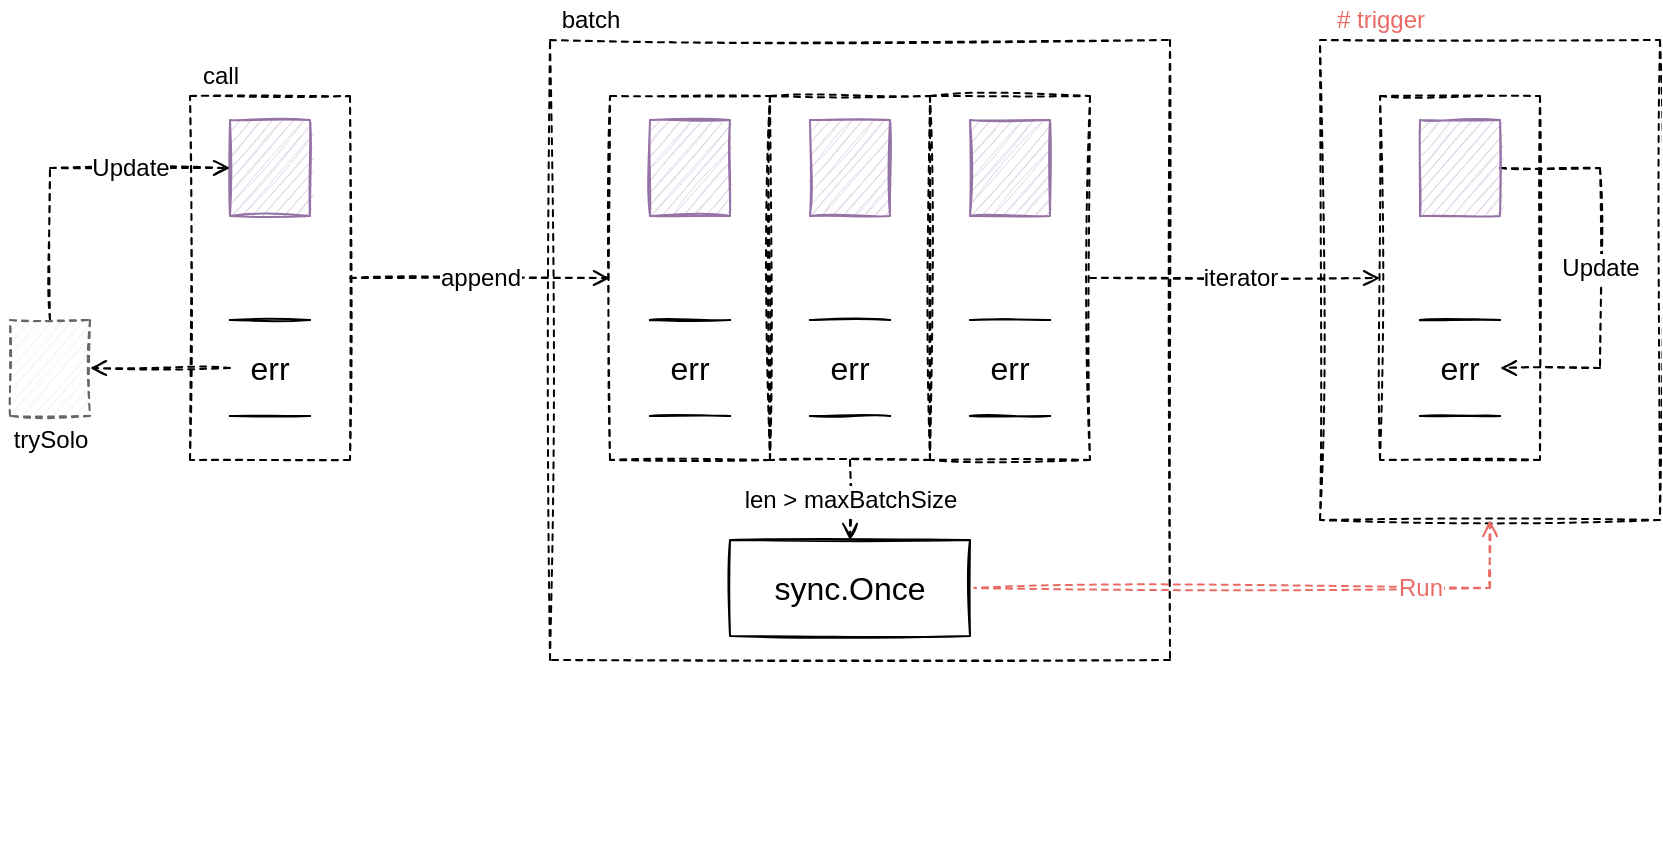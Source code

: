 <mxfile version="14.6.13" type="device" pages="3"><diagram id="qzHqct7zGFBrQy-h94_X" name="batch"><mxGraphModel dx="946" dy="725" grid="1" gridSize="10" guides="1" tooltips="1" connect="1" arrows="1" fold="1" page="1" pageScale="1" pageWidth="850" pageHeight="1100" math="0" shadow="0"><root><mxCell id="hrUETgRXPJqRbhnnfc48-0"/><mxCell id="hrUETgRXPJqRbhnnfc48-1" parent="hrUETgRXPJqRbhnnfc48-0"/><mxCell id="hrUETgRXPJqRbhnnfc48-31" value="" style="rounded=0;whiteSpace=wrap;html=1;sketch=1;fontSize=16;strokeWidth=1;fillColor=none;dashed=1;" vertex="1" parent="hrUETgRXPJqRbhnnfc48-1"><mxGeometry x="700" y="318" width="80" height="182" as="geometry"/></mxCell><mxCell id="hrUETgRXPJqRbhnnfc48-18" value="" style="rounded=0;whiteSpace=wrap;html=1;sketch=1;fontSize=16;strokeWidth=1;fillColor=none;dashed=1;" vertex="1" parent="hrUETgRXPJqRbhnnfc48-1"><mxGeometry x="105" y="318" width="80" height="182" as="geometry"/></mxCell><mxCell id="hrUETgRXPJqRbhnnfc48-13" value="" style="rounded=0;whiteSpace=wrap;html=1;dashed=1;sketch=1;fontSize=12;strokeWidth=1;fillColor=none;" vertex="1" parent="hrUETgRXPJqRbhnnfc48-1"><mxGeometry x="285" y="290" width="310" height="310" as="geometry"/></mxCell><mxCell id="hrUETgRXPJqRbhnnfc48-3" value="" style="rounded=0;whiteSpace=wrap;html=1;strokeWidth=1;sketch=1;fontSize=16;fillColor=#e1d5e7;strokeColor=#9673a6;" vertex="1" parent="hrUETgRXPJqRbhnnfc48-1"><mxGeometry x="335" y="330" width="40" height="48" as="geometry"/></mxCell><mxCell id="hrUETgRXPJqRbhnnfc48-4" value="err" style="shape=partialRectangle;whiteSpace=wrap;html=1;left=0;right=0;fillColor=none;sketch=1;fontSize=16;strokeWidth=1;" vertex="1" parent="hrUETgRXPJqRbhnnfc48-1"><mxGeometry x="335" y="430" width="40" height="48" as="geometry"/></mxCell><mxCell id="hrUETgRXPJqRbhnnfc48-5" value="" style="rounded=0;whiteSpace=wrap;html=1;sketch=1;fontSize=16;strokeWidth=1;fillColor=none;dashed=1;" vertex="1" parent="hrUETgRXPJqRbhnnfc48-1"><mxGeometry x="315" y="318" width="80" height="182" as="geometry"/></mxCell><mxCell id="hrUETgRXPJqRbhnnfc48-6" value="" style="rounded=0;whiteSpace=wrap;html=1;strokeWidth=1;sketch=1;fontSize=16;fillColor=#e1d5e7;strokeColor=#9673a6;" vertex="1" parent="hrUETgRXPJqRbhnnfc48-1"><mxGeometry x="415" y="330" width="40" height="48" as="geometry"/></mxCell><mxCell id="hrUETgRXPJqRbhnnfc48-7" value="err" style="shape=partialRectangle;whiteSpace=wrap;html=1;left=0;right=0;fillColor=none;sketch=1;fontSize=16;strokeWidth=1;" vertex="1" parent="hrUETgRXPJqRbhnnfc48-1"><mxGeometry x="415" y="430" width="40" height="48" as="geometry"/></mxCell><mxCell id="hrUETgRXPJqRbhnnfc48-36" value="len &amp;gt; maxBatchSize" style="edgeStyle=orthogonalEdgeStyle;rounded=0;sketch=1;orthogonalLoop=1;jettySize=auto;html=1;exitX=0.5;exitY=1;exitDx=0;exitDy=0;entryX=0.5;entryY=0;entryDx=0;entryDy=0;dashed=1;fontSize=12;fontColor=#000000;endArrow=open;endFill=0;strokeColor=#000000;" edge="1" parent="hrUETgRXPJqRbhnnfc48-1" source="hrUETgRXPJqRbhnnfc48-8" target="hrUETgRXPJqRbhnnfc48-33"><mxGeometry relative="1" as="geometry"/></mxCell><mxCell id="hrUETgRXPJqRbhnnfc48-8" value="" style="rounded=0;whiteSpace=wrap;html=1;sketch=1;fontSize=16;strokeWidth=1;fillColor=none;dashed=1;" vertex="1" parent="hrUETgRXPJqRbhnnfc48-1"><mxGeometry x="395" y="318" width="80" height="182" as="geometry"/></mxCell><mxCell id="hrUETgRXPJqRbhnnfc48-9" value="" style="rounded=0;whiteSpace=wrap;html=1;strokeWidth=1;sketch=1;fontSize=16;fillColor=#e1d5e7;strokeColor=#9673a6;" vertex="1" parent="hrUETgRXPJqRbhnnfc48-1"><mxGeometry x="495" y="330" width="40" height="48" as="geometry"/></mxCell><mxCell id="hrUETgRXPJqRbhnnfc48-10" value="err" style="shape=partialRectangle;whiteSpace=wrap;html=1;left=0;right=0;fillColor=none;sketch=1;fontSize=16;strokeWidth=1;" vertex="1" parent="hrUETgRXPJqRbhnnfc48-1"><mxGeometry x="495" y="430" width="40" height="48" as="geometry"/></mxCell><mxCell id="hrUETgRXPJqRbhnnfc48-32" value="iterator" style="edgeStyle=orthogonalEdgeStyle;rounded=0;sketch=1;orthogonalLoop=1;jettySize=auto;html=1;exitX=1;exitY=0.5;exitDx=0;exitDy=0;entryX=0;entryY=0.5;entryDx=0;entryDy=0;dashed=1;fontSize=12;endArrow=open;endFill=0;" edge="1" parent="hrUETgRXPJqRbhnnfc48-1" source="hrUETgRXPJqRbhnnfc48-11" target="hrUETgRXPJqRbhnnfc48-31"><mxGeometry x="0.035" relative="1" as="geometry"><mxPoint as="offset"/></mxGeometry></mxCell><mxCell id="hrUETgRXPJqRbhnnfc48-11" value="" style="rounded=0;whiteSpace=wrap;html=1;sketch=1;fontSize=16;strokeWidth=1;fillColor=none;dashed=1;" vertex="1" parent="hrUETgRXPJqRbhnnfc48-1"><mxGeometry x="475" y="318" width="80" height="182" as="geometry"/></mxCell><mxCell id="hrUETgRXPJqRbhnnfc48-15" value="batch" style="text;html=1;align=center;verticalAlign=middle;resizable=0;points=[];autosize=1;strokeColor=none;fontSize=12;" vertex="1" parent="hrUETgRXPJqRbhnnfc48-1"><mxGeometry x="285" y="270" width="40" height="20" as="geometry"/></mxCell><mxCell id="hrUETgRXPJqRbhnnfc48-16" value="" style="rounded=0;whiteSpace=wrap;html=1;strokeWidth=1;sketch=1;fontSize=16;fillColor=#e1d5e7;strokeColor=#9673a6;" vertex="1" parent="hrUETgRXPJqRbhnnfc48-1"><mxGeometry x="125" y="330" width="40" height="48" as="geometry"/></mxCell><mxCell id="hrUETgRXPJqRbhnnfc48-21" style="edgeStyle=orthogonalEdgeStyle;rounded=0;sketch=1;orthogonalLoop=1;jettySize=auto;html=1;exitX=0;exitY=0.5;exitDx=0;exitDy=0;dashed=1;fontSize=12;endArrow=open;endFill=0;" edge="1" parent="hrUETgRXPJqRbhnnfc48-1" source="hrUETgRXPJqRbhnnfc48-17" target="hrUETgRXPJqRbhnnfc48-22"><mxGeometry relative="1" as="geometry"><mxPoint x="65" y="454.333" as="targetPoint"/></mxGeometry></mxCell><mxCell id="hrUETgRXPJqRbhnnfc48-17" value="err" style="shape=partialRectangle;whiteSpace=wrap;html=1;left=0;right=0;fillColor=none;sketch=1;fontSize=16;strokeWidth=1;" vertex="1" parent="hrUETgRXPJqRbhnnfc48-1"><mxGeometry x="125" y="430" width="40" height="48" as="geometry"/></mxCell><mxCell id="hrUETgRXPJqRbhnnfc48-20" value="append" style="edgeStyle=orthogonalEdgeStyle;rounded=0;sketch=1;orthogonalLoop=1;jettySize=auto;html=1;exitX=1;exitY=0.5;exitDx=0;exitDy=0;dashed=1;fontSize=12;endArrow=open;endFill=0;entryX=0;entryY=0.5;entryDx=0;entryDy=0;" edge="1" parent="hrUETgRXPJqRbhnnfc48-1" source="hrUETgRXPJqRbhnnfc48-18" target="hrUETgRXPJqRbhnnfc48-5"><mxGeometry relative="1" as="geometry"><mxPoint x="255" y="380" as="targetPoint"/></mxGeometry></mxCell><mxCell id="hrUETgRXPJqRbhnnfc48-19" value="call" style="text;html=1;align=center;verticalAlign=middle;resizable=0;points=[];autosize=1;strokeColor=none;fontSize=12;" vertex="1" parent="hrUETgRXPJqRbhnnfc48-1"><mxGeometry x="105" y="298" width="30" height="20" as="geometry"/></mxCell><mxCell id="hrUETgRXPJqRbhnnfc48-23" value="Update" style="edgeStyle=orthogonalEdgeStyle;rounded=0;sketch=1;orthogonalLoop=1;jettySize=auto;html=1;exitX=0.5;exitY=0;exitDx=0;exitDy=0;entryX=0;entryY=0.5;entryDx=0;entryDy=0;dashed=1;fontSize=12;endArrow=open;endFill=0;" edge="1" parent="hrUETgRXPJqRbhnnfc48-1" source="hrUETgRXPJqRbhnnfc48-22" target="hrUETgRXPJqRbhnnfc48-16"><mxGeometry x="0.398" relative="1" as="geometry"><mxPoint as="offset"/></mxGeometry></mxCell><mxCell id="hrUETgRXPJqRbhnnfc48-22" value="" style="rounded=0;whiteSpace=wrap;html=1;dashed=1;sketch=1;fontSize=16;strokeWidth=1;fillColor=#f5f5f5;strokeColor=#666666;fontColor=#333333;" vertex="1" parent="hrUETgRXPJqRbhnnfc48-1"><mxGeometry x="15" y="430" width="40" height="48" as="geometry"/></mxCell><mxCell id="hrUETgRXPJqRbhnnfc48-24" value="trySolo" style="text;html=1;align=center;verticalAlign=middle;resizable=0;points=[];autosize=1;strokeColor=none;fontSize=12;" vertex="1" parent="hrUETgRXPJqRbhnnfc48-1"><mxGeometry x="10" y="480" width="50" height="20" as="geometry"/></mxCell><mxCell id="hrUETgRXPJqRbhnnfc48-26" value="" style="rounded=0;whiteSpace=wrap;html=1;dashed=1;sketch=1;fontSize=12;strokeWidth=1;fillColor=none;" vertex="1" parent="hrUETgRXPJqRbhnnfc48-1"><mxGeometry x="670" y="290" width="170" height="240" as="geometry"/></mxCell><mxCell id="hrUETgRXPJqRbhnnfc48-27" value="# trigger" style="text;html=1;align=center;verticalAlign=middle;resizable=0;points=[];autosize=1;strokeColor=none;fontSize=12;fontColor=#EA6B66;" vertex="1" parent="hrUETgRXPJqRbhnnfc48-1"><mxGeometry x="670" y="270" width="60" height="20" as="geometry"/></mxCell><mxCell id="hrUETgRXPJqRbhnnfc48-35" value="Update" style="edgeStyle=orthogonalEdgeStyle;rounded=0;sketch=1;orthogonalLoop=1;jettySize=auto;html=1;exitX=1;exitY=0.5;exitDx=0;exitDy=0;entryX=1;entryY=0.5;entryDx=0;entryDy=0;dashed=1;fontSize=12;endArrow=open;endFill=0;" edge="1" parent="hrUETgRXPJqRbhnnfc48-1" source="hrUETgRXPJqRbhnnfc48-29" target="hrUETgRXPJqRbhnnfc48-30"><mxGeometry relative="1" as="geometry"><Array as="points"><mxPoint x="810" y="354"/><mxPoint x="810" y="454"/></Array></mxGeometry></mxCell><mxCell id="hrUETgRXPJqRbhnnfc48-29" value="" style="rounded=0;whiteSpace=wrap;html=1;strokeWidth=1;sketch=1;fontSize=16;fillColor=#e1d5e7;strokeColor=#9673a6;" vertex="1" parent="hrUETgRXPJqRbhnnfc48-1"><mxGeometry x="720" y="330" width="40" height="48" as="geometry"/></mxCell><mxCell id="hrUETgRXPJqRbhnnfc48-30" value="err" style="shape=partialRectangle;whiteSpace=wrap;html=1;left=0;right=0;fillColor=none;sketch=1;fontSize=16;strokeWidth=1;" vertex="1" parent="hrUETgRXPJqRbhnnfc48-1"><mxGeometry x="720" y="430" width="40" height="48" as="geometry"/></mxCell><mxCell id="hrUETgRXPJqRbhnnfc48-34" value="Run" style="edgeStyle=orthogonalEdgeStyle;rounded=0;sketch=1;orthogonalLoop=1;jettySize=auto;html=1;exitX=1;exitY=0.5;exitDx=0;exitDy=0;dashed=1;fontSize=12;endArrow=open;endFill=0;fillColor=#f8cecc;strokeColor=#EA6B66;fontColor=#EA6B66;entryX=0.5;entryY=1;entryDx=0;entryDy=0;" edge="1" parent="hrUETgRXPJqRbhnnfc48-1" source="hrUETgRXPJqRbhnnfc48-33" target="hrUETgRXPJqRbhnnfc48-26"><mxGeometry x="0.529" relative="1" as="geometry"><mxPoint x="690" y="544" as="targetPoint"/><mxPoint as="offset"/></mxGeometry></mxCell><mxCell id="hrUETgRXPJqRbhnnfc48-33" value="sync.Once" style="rounded=0;whiteSpace=wrap;html=1;sketch=1;fontSize=16;fontColor=#000000;strokeWidth=1;" vertex="1" parent="hrUETgRXPJqRbhnnfc48-1"><mxGeometry x="375" y="540" width="120" height="48" as="geometry"/></mxCell><mxCell id="k7HBxHxwX0KBVlD6dHuU-0" value="&lt;br&gt;" style="text;html=1;align=center;verticalAlign=middle;resizable=0;points=[];autosize=1;strokeColor=none;fontSize=12;fontColor=#000000;" vertex="1" parent="hrUETgRXPJqRbhnnfc48-1"><mxGeometry x="110" y="680" width="20" height="20" as="geometry"/></mxCell></root></mxGraphModel></diagram><diagram id="geUDY6sR-ve-CEIcXDMY" name="NewTx"><mxGraphModel dx="1796" dy="725" grid="1" gridSize="10" guides="1" tooltips="1" connect="1" arrows="1" fold="1" page="1" pageScale="1" pageWidth="850" pageHeight="1100" math="0" shadow="0"><root><mxCell id="0"/><mxCell id="1" parent="0"/><mxCell id="mxyd-W3nQKfrfMRs9eAz-24" value="" style="rounded=0;whiteSpace=wrap;html=1;sketch=1;fontSize=12;strokeWidth=1;dashed=1;fillColor=#e1d5e7;strokeColor=#9673a6;" vertex="1" parent="1"><mxGeometry x="130" y="268" width="350" height="162" as="geometry"/></mxCell><mxCell id="hFiRVi94XlN_ogT9BLvT-1" value="DB" style="rounded=0;whiteSpace=wrap;html=1;strokeWidth=1;sketch=1;fontSize=16;" vertex="1" parent="1"><mxGeometry x="245" y="160" width="120" height="48" as="geometry"/></mxCell><mxCell id="hFiRVi94XlN_ogT9BLvT-6" value="" style="rounded=0;whiteSpace=wrap;html=1;strokeWidth=1;sketch=1;fontSize=16;fillColor=#ffe6cc;strokeColor=#d79b00;" vertex="1" parent="1"><mxGeometry x="150" y="50" width="40" height="48" as="geometry"/></mxCell><mxCell id="hFiRVi94XlN_ogT9BLvT-7" value="Tx" style="text;html=1;align=center;verticalAlign=middle;resizable=0;points=[];autosize=1;strokeColor=none;fontSize=12;" vertex="1" parent="1"><mxGeometry x="190" y="64" width="30" height="20" as="geometry"/></mxCell><mxCell id="mxyd-W3nQKfrfMRs9eAz-3" value="txs" style="edgeStyle=orthogonalEdgeStyle;rounded=0;sketch=1;orthogonalLoop=1;jettySize=auto;html=1;exitX=0;exitY=0.5;exitDx=0;exitDy=0;entryX=1;entryY=0.5;entryDx=0;entryDy=0;fontSize=12;fontColor=#000000;endArrow=open;endFill=0;strokeColor=#000000;" edge="1" parent="1" source="hFiRVi94XlN_ogT9BLvT-10" target="hFiRVi94XlN_ogT9BLvT-1"><mxGeometry relative="1" as="geometry"/></mxCell><mxCell id="hFiRVi94XlN_ogT9BLvT-10" value="" style="rounded=0;whiteSpace=wrap;html=1;strokeWidth=1;sketch=1;fontSize=16;fillColor=#ffe6cc;strokeColor=#d79b00;" vertex="1" parent="1"><mxGeometry x="480" y="160" width="40" height="48" as="geometry"/></mxCell><mxCell id="hFiRVi94XlN_ogT9BLvT-11" value="" style="rounded=0;whiteSpace=wrap;html=1;strokeWidth=1;sketch=1;fontSize=16;fillColor=#ffe6cc;strokeColor=#d79b00;" vertex="1" parent="1"><mxGeometry x="560" y="160" width="40" height="48" as="geometry"/></mxCell><mxCell id="hFiRVi94XlN_ogT9BLvT-12" value="" style="rounded=0;whiteSpace=wrap;html=1;strokeWidth=1;sketch=1;fontSize=16;fillColor=#ffe6cc;strokeColor=#d79b00;" vertex="1" parent="1"><mxGeometry x="520" y="160" width="40" height="48" as="geometry"/></mxCell><mxCell id="mxyd-W3nQKfrfMRs9eAz-2" value="rwtx" style="edgeStyle=orthogonalEdgeStyle;rounded=0;sketch=1;orthogonalLoop=1;jettySize=auto;html=1;exitX=1;exitY=0.5;exitDx=0;exitDy=0;entryX=0;entryY=0.5;entryDx=0;entryDy=0;fontSize=12;fontColor=#000000;endArrow=open;endFill=0;strokeColor=#000000;" edge="1" parent="1" source="mxyd-W3nQKfrfMRs9eAz-1" target="hFiRVi94XlN_ogT9BLvT-1"><mxGeometry relative="1" as="geometry"/></mxCell><mxCell id="mxyd-W3nQKfrfMRs9eAz-1" value="" style="rounded=0;whiteSpace=wrap;html=1;strokeWidth=1;sketch=1;fontSize=16;fillColor=#ffe6cc;strokeColor=#d79b00;" vertex="1" parent="1"><mxGeometry y="160" width="40" height="48" as="geometry"/></mxCell><mxCell id="mxyd-W3nQKfrfMRs9eAz-4" value="" style="rounded=0;whiteSpace=wrap;html=1;sketch=1;fontSize=12;strokeWidth=1;fillColor=#f8cecc;strokeColor=#b85450;" vertex="1" parent="1"><mxGeometry x="275" y="50" width="40" height="48" as="geometry"/></mxCell><mxCell id="mxyd-W3nQKfrfMRs9eAz-5" value="meta" style="text;html=1;align=center;verticalAlign=middle;resizable=0;points=[];autosize=1;strokeColor=none;fontSize=12;fontColor=#000000;" vertex="1" parent="1"><mxGeometry x="315" y="64" width="40" height="20" as="geometry"/></mxCell><mxCell id="mxyd-W3nQKfrfMRs9eAz-8" value="meta0" style="edgeStyle=orthogonalEdgeStyle;rounded=0;sketch=1;orthogonalLoop=1;jettySize=auto;html=1;exitX=0.5;exitY=0;exitDx=0;exitDy=0;entryX=0.25;entryY=1;entryDx=0;entryDy=0;fontSize=12;fontColor=#000000;endArrow=open;endFill=0;strokeColor=#000000;" edge="1" parent="1" source="mxyd-W3nQKfrfMRs9eAz-6" target="hFiRVi94XlN_ogT9BLvT-1"><mxGeometry relative="1" as="geometry"/></mxCell><mxCell id="mxyd-W3nQKfrfMRs9eAz-6" value="" style="rounded=0;whiteSpace=wrap;html=1;sketch=1;fontSize=12;strokeWidth=1;fillColor=#f8cecc;strokeColor=#b85450;" vertex="1" parent="1"><mxGeometry x="255" y="280" width="40" height="48" as="geometry"/></mxCell><mxCell id="mxyd-W3nQKfrfMRs9eAz-9" value="meta1" style="edgeStyle=orthogonalEdgeStyle;rounded=0;sketch=1;orthogonalLoop=1;jettySize=auto;html=1;exitX=0.5;exitY=0;exitDx=0;exitDy=0;entryX=0.75;entryY=1;entryDx=0;entryDy=0;fontSize=12;fontColor=#000000;endArrow=open;endFill=0;strokeColor=#000000;" edge="1" parent="1" source="mxyd-W3nQKfrfMRs9eAz-7" target="hFiRVi94XlN_ogT9BLvT-1"><mxGeometry relative="1" as="geometry"/></mxCell><mxCell id="mxyd-W3nQKfrfMRs9eAz-7" value="" style="rounded=0;whiteSpace=wrap;html=1;sketch=1;fontSize=12;strokeWidth=1;fillColor=#f8cecc;strokeColor=#b85450;" vertex="1" parent="1"><mxGeometry x="315" y="280" width="40" height="48" as="geometry"/></mxCell><mxCell id="mxyd-W3nQKfrfMRs9eAz-13" style="edgeStyle=orthogonalEdgeStyle;rounded=0;sketch=1;orthogonalLoop=1;jettySize=auto;html=1;exitX=1;exitY=0.5;exitDx=0;exitDy=0;entryX=0;entryY=0.5;entryDx=0;entryDy=0;fontSize=12;fontColor=#000000;endArrow=open;endFill=0;strokeColor=#000000;" edge="1" parent="1" source="mxyd-W3nQKfrfMRs9eAz-11" target="mxyd-W3nQKfrfMRs9eAz-6"><mxGeometry relative="1" as="geometry"/></mxCell><mxCell id="mxyd-W3nQKfrfMRs9eAz-21" style="edgeStyle=orthogonalEdgeStyle;rounded=0;sketch=1;orthogonalLoop=1;jettySize=auto;html=1;exitX=0.5;exitY=1;exitDx=0;exitDy=0;entryX=0;entryY=0.5;entryDx=0;entryDy=0;fontSize=12;fontColor=#000000;endArrow=open;endFill=0;strokeColor=#000000;dashed=1;" edge="1" parent="1" source="mxyd-W3nQKfrfMRs9eAz-11" target="mxyd-W3nQKfrfMRs9eAz-17"><mxGeometry relative="1" as="geometry"/></mxCell><mxCell id="mxyd-W3nQKfrfMRs9eAz-11" value="" style="rounded=0;whiteSpace=wrap;html=1;sketch=1;fontSize=12;strokeWidth=1;fillColor=#dae8fc;strokeColor=#6c8ebf;" vertex="1" parent="1"><mxGeometry x="150" y="280" width="40" height="48" as="geometry"/></mxCell><mxCell id="mxyd-W3nQKfrfMRs9eAz-14" style="edgeStyle=orthogonalEdgeStyle;rounded=0;sketch=1;orthogonalLoop=1;jettySize=auto;html=1;exitX=0;exitY=0.5;exitDx=0;exitDy=0;entryX=1;entryY=0.5;entryDx=0;entryDy=0;fontSize=12;fontColor=#000000;endArrow=open;endFill=0;strokeColor=#000000;" edge="1" parent="1" source="mxyd-W3nQKfrfMRs9eAz-12" target="mxyd-W3nQKfrfMRs9eAz-7"><mxGeometry relative="1" as="geometry"/></mxCell><mxCell id="mxyd-W3nQKfrfMRs9eAz-22" style="edgeStyle=orthogonalEdgeStyle;rounded=0;sketch=1;orthogonalLoop=1;jettySize=auto;html=1;exitX=0.5;exitY=1;exitDx=0;exitDy=0;entryX=1;entryY=0.5;entryDx=0;entryDy=0;fontSize=12;fontColor=#000000;endArrow=open;endFill=0;strokeColor=#000000;dashed=1;" edge="1" parent="1" source="mxyd-W3nQKfrfMRs9eAz-12" target="mxyd-W3nQKfrfMRs9eAz-17"><mxGeometry relative="1" as="geometry"/></mxCell><mxCell id="mxyd-W3nQKfrfMRs9eAz-12" value="" style="rounded=0;whiteSpace=wrap;html=1;sketch=1;fontSize=12;strokeWidth=1;fillColor=#dae8fc;strokeColor=#6c8ebf;" vertex="1" parent="1"><mxGeometry x="420" y="280" width="40" height="48" as="geometry"/></mxCell><mxCell id="mxyd-W3nQKfrfMRs9eAz-26" style="edgeStyle=orthogonalEdgeStyle;rounded=0;sketch=1;orthogonalLoop=1;jettySize=auto;html=1;exitX=0.5;exitY=1;exitDx=0;exitDy=0;dashed=1;fontSize=12;fontColor=#000000;endArrow=open;endFill=0;strokeColor=#000000;entryX=0.5;entryY=0;entryDx=0;entryDy=0;" edge="1" parent="1" source="mxyd-W3nQKfrfMRs9eAz-17" target="mxyd-W3nQKfrfMRs9eAz-27"><mxGeometry relative="1" as="geometry"><mxPoint x="305" y="470" as="targetPoint"/></mxGeometry></mxCell><mxCell id="mxyd-W3nQKfrfMRs9eAz-17" value="" style="rounded=0;whiteSpace=wrap;html=1;strokeWidth=1;sketch=1;fontSize=16;fillColor=#f5f5f5;strokeColor=#666666;fontColor=#333333;" vertex="1" parent="1"><mxGeometry x="285" y="370" width="40" height="48" as="geometry"/></mxCell><mxCell id="mxyd-W3nQKfrfMRs9eAz-23" value="meta0.txid &amp;gt; meta1.txid" style="text;html=1;align=center;verticalAlign=middle;resizable=0;points=[];autosize=1;strokeColor=none;fontSize=12;fontColor=#000000;" vertex="1" parent="1"><mxGeometry x="235" y="350" width="140" height="20" as="geometry"/></mxCell><mxCell id="mxyd-W3nQKfrfMRs9eAz-25" value="meta" style="text;html=1;align=center;verticalAlign=middle;resizable=0;points=[];autosize=1;strokeColor=none;fontSize=12;fontColor=#000000;" vertex="1" parent="1"><mxGeometry x="130" y="248" width="40" height="20" as="geometry"/></mxCell><mxCell id="mxyd-W3nQKfrfMRs9eAz-32" value="copy" style="edgeStyle=orthogonalEdgeStyle;rounded=0;sketch=1;orthogonalLoop=1;jettySize=auto;html=1;exitX=1;exitY=0.5;exitDx=0;exitDy=0;entryX=0;entryY=0.5;entryDx=0;entryDy=0;fontSize=12;fontColor=#000000;endArrow=open;endFill=0;strokeColor=#000000;dashed=1;" edge="1" parent="1" source="mxyd-W3nQKfrfMRs9eAz-27" target="mxyd-W3nQKfrfMRs9eAz-30"><mxGeometry relative="1" as="geometry"/></mxCell><mxCell id="5KGMFRBRu318-b_SpkMf-9" value="copy" style="edgeStyle=orthogonalEdgeStyle;rounded=0;sketch=1;orthogonalLoop=1;jettySize=auto;html=1;exitX=0;exitY=0.5;exitDx=0;exitDy=0;entryX=1;entryY=0.5;entryDx=0;entryDy=0;fontSize=12;fontColor=#000000;endArrow=open;endFill=0;strokeColor=#000000;dashed=1;" edge="1" parent="1" source="mxyd-W3nQKfrfMRs9eAz-27" target="5KGMFRBRu318-b_SpkMf-3"><mxGeometry relative="1" as="geometry"/></mxCell><mxCell id="mxyd-W3nQKfrfMRs9eAz-27" value="meta0" style="rounded=0;whiteSpace=wrap;html=1;sketch=1;fontSize=12;strokeWidth=1;fillColor=#f8cecc;strokeColor=#b85450;" vertex="1" parent="1"><mxGeometry x="285" y="470" width="40" height="48" as="geometry"/></mxCell><mxCell id="mxyd-W3nQKfrfMRs9eAz-29" value="append" style="edgeStyle=orthogonalEdgeStyle;rounded=0;sketch=1;orthogonalLoop=1;jettySize=auto;html=1;exitX=0.5;exitY=0;exitDx=0;exitDy=0;entryX=0.5;entryY=1;entryDx=0;entryDy=0;dashed=1;fontSize=12;fontColor=#000000;endArrow=open;endFill=0;strokeColor=#000000;" edge="1" parent="1" source="mxyd-W3nQKfrfMRs9eAz-28" target="hFiRVi94XlN_ogT9BLvT-11"><mxGeometry relative="1" as="geometry"/></mxCell><mxCell id="mxyd-W3nQKfrfMRs9eAz-28" value="" style="rounded=0;whiteSpace=wrap;html=1;strokeWidth=1;sketch=1;fontSize=16;fillColor=#ffe6cc;strokeColor=#d79b00;" vertex="1" parent="1"><mxGeometry x="560" y="280" width="40" height="48" as="geometry"/></mxCell><mxCell id="mxyd-W3nQKfrfMRs9eAz-31" value="meta" style="edgeStyle=orthogonalEdgeStyle;rounded=0;sketch=1;orthogonalLoop=1;jettySize=auto;html=1;exitX=0.5;exitY=0;exitDx=0;exitDy=0;entryX=0.5;entryY=1;entryDx=0;entryDy=0;fontSize=12;fontColor=#000000;endArrow=open;endFill=0;strokeColor=#000000;" edge="1" parent="1" source="mxyd-W3nQKfrfMRs9eAz-30" target="mxyd-W3nQKfrfMRs9eAz-28"><mxGeometry relative="1" as="geometry"/></mxCell><mxCell id="mxyd-W3nQKfrfMRs9eAz-30" value="" style="rounded=0;whiteSpace=wrap;html=1;sketch=1;fontSize=12;strokeWidth=1;fillColor=#f8cecc;strokeColor=#b85450;" vertex="1" parent="1"><mxGeometry x="560" y="470" width="40" height="48" as="geometry"/></mxCell><mxCell id="5KGMFRBRu318-b_SpkMf-15" value="rwtx" style="edgeStyle=orthogonalEdgeStyle;rounded=0;sketch=1;orthogonalLoop=1;jettySize=auto;html=1;exitX=0.5;exitY=0;exitDx=0;exitDy=0;entryX=0;entryY=0.75;entryDx=0;entryDy=0;dashed=1;fontSize=12;fontColor=#000000;endArrow=open;endFill=0;strokeColor=#000000;" edge="1" parent="1" source="5KGMFRBRu318-b_SpkMf-1" target="hFiRVi94XlN_ogT9BLvT-1"><mxGeometry relative="1" as="geometry"/></mxCell><mxCell id="5KGMFRBRu318-b_SpkMf-1" value="" style="rounded=0;whiteSpace=wrap;html=1;strokeWidth=1;sketch=1;fontSize=16;fillColor=#ffe6cc;strokeColor=#d79b00;" vertex="1" parent="1"><mxGeometry x="40" y="280" width="40" height="48" as="geometry"/></mxCell><mxCell id="5KGMFRBRu318-b_SpkMf-14" style="edgeStyle=orthogonalEdgeStyle;rounded=0;sketch=1;orthogonalLoop=1;jettySize=auto;html=1;exitX=0.5;exitY=0;exitDx=0;exitDy=0;entryX=0.5;entryY=1;entryDx=0;entryDy=0;dashed=1;fontSize=12;fontColor=#000000;endArrow=open;endFill=0;strokeColor=#000000;" edge="1" parent="1" source="5KGMFRBRu318-b_SpkMf-3" target="5KGMFRBRu318-b_SpkMf-1"><mxGeometry relative="1" as="geometry"/></mxCell><mxCell id="5KGMFRBRu318-b_SpkMf-3" value="" style="rounded=0;whiteSpace=wrap;html=1;sketch=1;fontSize=12;strokeWidth=1;fillColor=#f8cecc;strokeColor=#b85450;" vertex="1" parent="1"><mxGeometry x="40" y="470" width="40" height="48" as="geometry"/></mxCell><mxCell id="5KGMFRBRu318-b_SpkMf-13" value="+1" style="edgeStyle=orthogonalEdgeStyle;rounded=0;sketch=1;orthogonalLoop=1;jettySize=auto;html=1;exitX=1;exitY=0.5;exitDx=0;exitDy=0;entryX=0;entryY=0.5;entryDx=0;entryDy=0;dashed=1;fontSize=12;fontColor=#000000;endArrow=open;endFill=0;strokeColor=#000000;" edge="1" parent="1" source="5KGMFRBRu318-b_SpkMf-12" target="5KGMFRBRu318-b_SpkMf-3"><mxGeometry relative="1" as="geometry"/></mxCell><mxCell id="5KGMFRBRu318-b_SpkMf-12" value="" style="rounded=0;whiteSpace=wrap;html=1;sketch=1;fontSize=12;strokeWidth=1;fillColor=#dae8fc;strokeColor=#6c8ebf;" vertex="1" parent="1"><mxGeometry x="-60" y="470" width="40" height="48" as="geometry"/></mxCell><mxCell id="5KGMFRBRu318-b_SpkMf-16" value="" style="rounded=0;whiteSpace=wrap;html=1;sketch=1;fontSize=12;strokeWidth=1;fillColor=#dae8fc;strokeColor=#6c8ebf;" vertex="1" parent="1"><mxGeometry x="410" y="50" width="40" height="48" as="geometry"/></mxCell><mxCell id="5KGMFRBRu318-b_SpkMf-17" value="txid" style="text;html=1;align=center;verticalAlign=middle;resizable=0;points=[];autosize=1;strokeColor=none;fontSize=12;fontColor=#000000;" vertex="1" parent="1"><mxGeometry x="450" y="64" width="30" height="20" as="geometry"/></mxCell></root></mxGraphModel></diagram><diagram id="7c4S8NapxkMi_8d7_Cdo" name="Page-3"><mxGraphModel dx="946" dy="725" grid="1" gridSize="10" guides="1" tooltips="1" connect="1" arrows="1" fold="1" page="1" pageScale="1" pageWidth="850" pageHeight="1100" math="0" shadow="0"><root><mxCell id="hfsWtWfv-jE94ruTfGVe-0"/><mxCell id="hfsWtWfv-jE94ruTfGVe-1" parent="hfsWtWfv-jE94ruTfGVe-0"/></root></mxGraphModel></diagram></mxfile>
